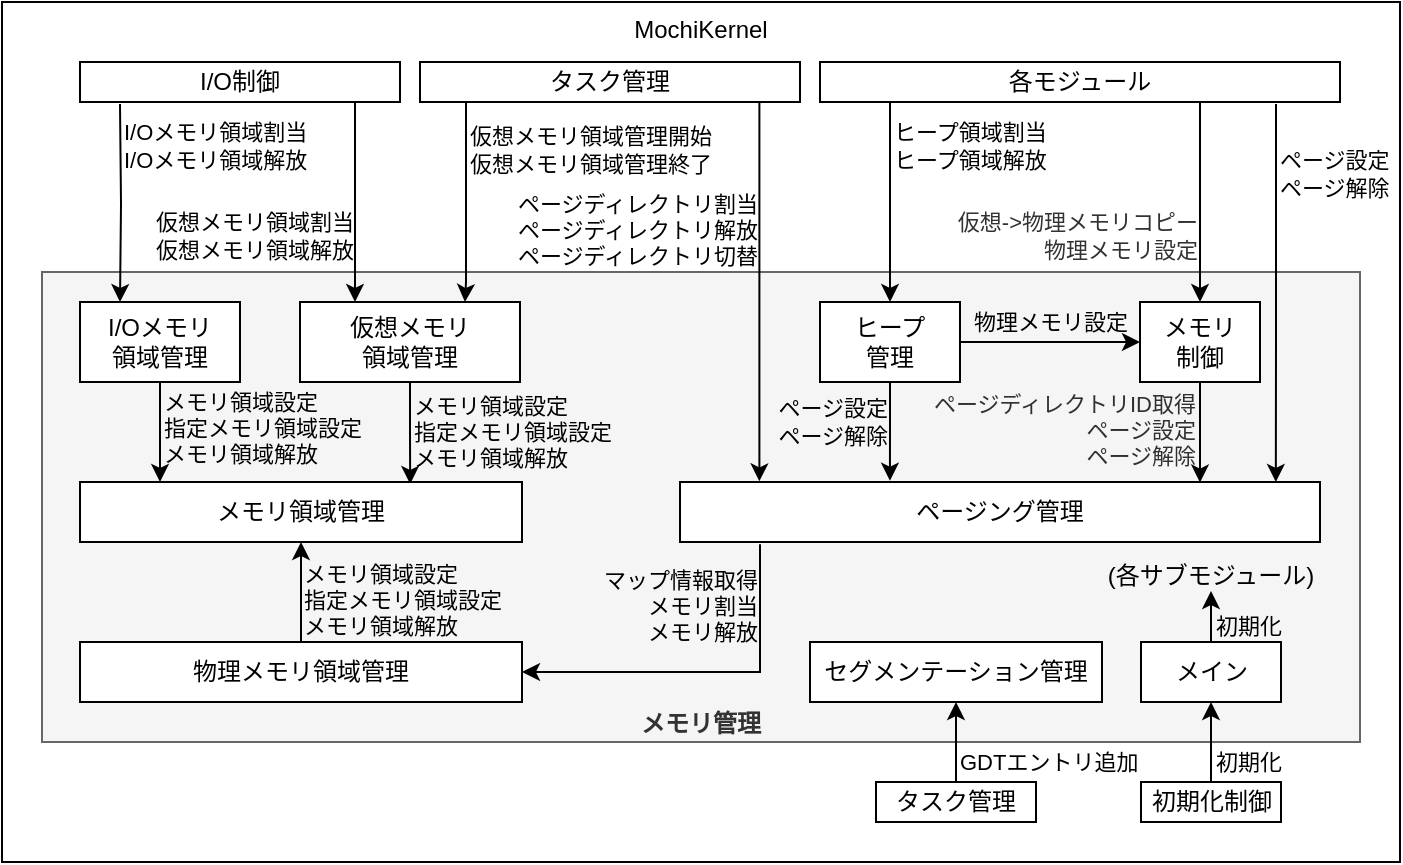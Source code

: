 <mxfile version="24.7.6">
  <diagram id="FoJYp8SGHwV1sO22x01K" name="Page-1">
    <mxGraphModel dx="1195" dy="1779" grid="1" gridSize="10" guides="1" tooltips="1" connect="1" arrows="1" fold="1" page="1" pageScale="1" pageWidth="827" pageHeight="1169" math="0" shadow="0">
      <root>
        <mxCell id="0" />
        <mxCell id="1" parent="0" />
        <mxCell id="kmjTzo5uZDzs071amDgh-1" value="MochiKernel" style="rounded=0;whiteSpace=wrap;html=1;verticalAlign=top;" parent="1" vertex="1">
          <mxGeometry x="60" y="-880" width="699" height="430" as="geometry" />
        </mxCell>
        <mxCell id="kmjTzo5uZDzs071amDgh-2" value="メモリ管理" style="rounded=0;whiteSpace=wrap;html=1;verticalAlign=bottom;fontStyle=1;fillColor=#f5f5f5;strokeColor=#666666;fontColor=#333333;" parent="1" vertex="1">
          <mxGeometry x="80" y="-745" width="659" height="235" as="geometry" />
        </mxCell>
        <mxCell id="tTIGoOZrCqbYwV9Eb-xu-4" value="ヒープ領域割当&lt;br&gt;ヒープ領域解放" style="edgeStyle=orthogonalEdgeStyle;rounded=0;orthogonalLoop=1;jettySize=auto;html=1;entryX=0.5;entryY=0;entryDx=0;entryDy=0;align=left;verticalAlign=middle;" parent="1" target="cX-9GvAJ7uHmKu8T5V0Z-7" edge="1">
          <mxGeometry x="-0.514" relative="1" as="geometry">
            <mxPoint x="506.514" y="-830" as="sourcePoint" />
            <Array as="points">
              <mxPoint x="504" y="-830" />
            </Array>
            <mxPoint as="offset" />
          </mxGeometry>
        </mxCell>
        <mxCell id="tTIGoOZrCqbYwV9Eb-xu-5" value="仮想メモリ領域管理開始&lt;br&gt;仮想メモリ領域管理終了" style="edgeStyle=orthogonalEdgeStyle;rounded=0;orthogonalLoop=1;jettySize=auto;html=1;align=left;verticalAlign=middle;exitX=0.25;exitY=1;exitDx=0;exitDy=0;entryX=0.75;entryY=0;entryDx=0;entryDy=0;" parent="1" source="tTIGoOZrCqbYwV9Eb-xu-20" target="cX-9GvAJ7uHmKu8T5V0Z-6" edge="1">
          <mxGeometry x="-0.224" relative="1" as="geometry">
            <mxPoint x="292" y="-740" as="targetPoint" />
            <Array as="points">
              <mxPoint x="292" y="-830" />
              <mxPoint x="292" y="-740" />
            </Array>
            <mxPoint as="offset" />
          </mxGeometry>
        </mxCell>
        <mxCell id="tTIGoOZrCqbYwV9Eb-xu-6" value="仮想-&amp;gt;物理メモリコピー&lt;br&gt;物理メモリ設定" style="edgeStyle=orthogonalEdgeStyle;rounded=0;orthogonalLoop=1;jettySize=auto;html=1;align=right;verticalAlign=middle;textOpacity=80;entryX=0.5;entryY=0;entryDx=0;entryDy=0;labelBackgroundColor=none;" parent="1" target="cX-9GvAJ7uHmKu8T5V0Z-5" edge="1">
          <mxGeometry x="0.368" relative="1" as="geometry">
            <mxPoint x="664" y="-830" as="sourcePoint" />
            <Array as="points">
              <mxPoint x="659" y="-830" />
            </Array>
            <mxPoint as="offset" />
          </mxGeometry>
        </mxCell>
        <mxCell id="tTIGoOZrCqbYwV9Eb-xu-7" value="&lt;span style=&quot;color: rgb(0 , 0 , 0) ; font-family: &amp;#34;helvetica&amp;#34; ; font-size: 11px ; font-style: normal ; font-weight: 400 ; letter-spacing: normal ; text-align: left ; text-indent: 0px ; text-transform: none ; word-spacing: 0px ; background-color: rgb(255 , 255 , 255) ; display: inline ; float: none&quot;&gt;I/Oメモリ領域割当&lt;/span&gt;&lt;br style=&quot;color: rgb(0 , 0 , 0) ; font-family: &amp;#34;helvetica&amp;#34; ; font-size: 11px ; font-style: normal ; font-weight: 400 ; letter-spacing: normal ; text-align: left ; text-indent: 0px ; text-transform: none ; word-spacing: 0px&quot;&gt;&lt;span style=&quot;color: rgb(0 , 0 , 0) ; font-family: &amp;#34;helvetica&amp;#34; ; font-size: 11px ; font-style: normal ; font-weight: 400 ; letter-spacing: normal ; text-align: left ; text-indent: 0px ; text-transform: none ; word-spacing: 0px ; background-color: rgb(255 , 255 , 255) ; display: inline ; float: none&quot;&gt;I/Oメモリ領域解放&lt;/span&gt;" style="edgeStyle=orthogonalEdgeStyle;rounded=0;orthogonalLoop=1;jettySize=auto;html=1;entryX=0.25;entryY=0;entryDx=0;entryDy=0;align=left;" parent="1" target="cX-9GvAJ7uHmKu8T5V0Z-8" edge="1">
          <mxGeometry x="-0.573" relative="1" as="geometry">
            <mxPoint x="119" y="-829" as="sourcePoint" />
            <Array as="points" />
            <mxPoint as="offset" />
          </mxGeometry>
        </mxCell>
        <mxCell id="tTIGoOZrCqbYwV9Eb-xu-17" value="ページ設定&lt;br&gt;ページ解除" style="edgeStyle=orthogonalEdgeStyle;rounded=0;orthogonalLoop=1;jettySize=auto;html=1;align=left;entryX=0.931;entryY=0;entryDx=0;entryDy=0;entryPerimeter=0;" parent="1" target="3-BPUUY52MVRkMOVyjyK-4" edge="1">
          <mxGeometry x="0.33" y="-90" relative="1" as="geometry">
            <mxPoint x="697" y="-829" as="sourcePoint" />
            <mxPoint x="779" y="-700" as="targetPoint" />
            <Array as="points">
              <mxPoint x="697" y="-710" />
              <mxPoint x="697" y="-710" />
            </Array>
            <mxPoint x="90" y="-90" as="offset" />
          </mxGeometry>
        </mxCell>
        <mxCell id="kmjTzo5uZDzs071amDgh-3" value="各モジュール" style="rounded=0;whiteSpace=wrap;html=1;fontStyle=0" parent="1" vertex="1">
          <mxGeometry x="469" y="-850" width="260" height="20" as="geometry" />
        </mxCell>
        <mxCell id="bw8a6MI67Tezkrzro-4j-2" value="初期化制御" style="rounded=0;whiteSpace=wrap;html=1;" parent="1" vertex="1">
          <mxGeometry x="629.5" y="-490" width="70" height="20" as="geometry" />
        </mxCell>
        <mxCell id="cX-9GvAJ7uHmKu8T5V0Z-1" value="メイン" style="rounded=0;whiteSpace=wrap;html=1;" parent="1" vertex="1">
          <mxGeometry x="629.5" y="-560" width="70" height="30" as="geometry" />
        </mxCell>
        <mxCell id="tTIGoOZrCqbYwV9Eb-xu-14" value="&lt;span style=&quot;color: rgb(0, 0, 0); font-size: 11px; font-style: normal; font-weight: 400; letter-spacing: normal; text-align: left; text-indent: 0px; text-transform: none; word-spacing: 0px; font-family: helvetica; display: inline; float: none;&quot;&gt;メモリ領域設定&lt;/span&gt;&lt;br style=&quot;color: rgb(0 , 0 , 0) ; font-size: 11px ; font-style: normal ; font-weight: 400 ; letter-spacing: normal ; text-align: left ; text-indent: 0px ; text-transform: none ; word-spacing: 0px ; font-family: &amp;quot;helvetica&amp;quot;&quot;&gt;&lt;span style=&quot;color: rgb(0, 0, 0); font-size: 11px; font-style: normal; font-weight: 400; letter-spacing: normal; text-align: left; text-indent: 0px; text-transform: none; word-spacing: 0px; font-family: helvetica; display: inline; float: none;&quot;&gt;指定メモリ領域設定&lt;/span&gt;&lt;br style=&quot;color: rgb(0 , 0 , 0) ; font-size: 11px ; font-style: normal ; font-weight: 400 ; letter-spacing: normal ; text-align: left ; text-indent: 0px ; text-transform: none ; word-spacing: 0px ; font-family: &amp;quot;helvetica&amp;quot;&quot;&gt;&lt;span style=&quot;color: rgb(0, 0, 0); font-size: 11px; font-style: normal; font-weight: 400; letter-spacing: normal; text-align: left; text-indent: 0px; text-transform: none; word-spacing: 0px; font-family: helvetica; display: inline; float: none;&quot;&gt;メモリ領域解放&lt;/span&gt;" style="edgeStyle=orthogonalEdgeStyle;rounded=0;orthogonalLoop=1;jettySize=auto;html=1;entryX=0.5;entryY=1;entryDx=0;entryDy=0;align=left;labelBackgroundColor=none;" parent="1" source="cX-9GvAJ7uHmKu8T5V0Z-3" target="cX-9GvAJ7uHmKu8T5V0Z-10" edge="1">
          <mxGeometry x="-0.16" y="1" relative="1" as="geometry">
            <mxPoint as="offset" />
          </mxGeometry>
        </mxCell>
        <mxCell id="cX-9GvAJ7uHmKu8T5V0Z-3" value="物理メモリ領域管理" style="rounded=0;whiteSpace=wrap;html=1;" parent="1" vertex="1">
          <mxGeometry x="99" y="-560" width="221" height="30" as="geometry" />
        </mxCell>
        <mxCell id="tTIGoOZrCqbYwV9Eb-xu-9" value="&lt;span style=&quot;color: rgb(0, 0, 0); font-family: helvetica; font-size: 11px; font-style: normal; font-weight: 400; letter-spacing: normal; text-indent: 0px; text-transform: none; word-spacing: 0px; display: inline; float: none;&quot;&gt;ページディレクトリID取得&lt;/span&gt;&lt;br style=&quot;color: rgb(0, 0, 0); font-family: helvetica; font-size: 11px; font-style: normal; font-weight: 400; letter-spacing: normal; text-indent: 0px; text-transform: none; word-spacing: 0px;&quot;&gt;&lt;span style=&quot;color: rgb(0, 0, 0); font-family: helvetica; font-size: 11px; font-style: normal; font-weight: 400; letter-spacing: normal; text-indent: 0px; text-transform: none; word-spacing: 0px; display: inline; float: none;&quot;&gt;ページ設定&lt;/span&gt;&lt;br style=&quot;color: rgb(0, 0, 0); font-family: helvetica; font-size: 11px; font-style: normal; font-weight: 400; letter-spacing: normal; text-indent: 0px; text-transform: none; word-spacing: 0px;&quot;&gt;&lt;div style=&quot;color: rgb(0, 0, 0); font-family: helvetica; font-size: 11px; font-style: normal; font-weight: 400; letter-spacing: normal; text-indent: 0px; text-transform: none; word-spacing: 0px;&quot;&gt;ページ解除&lt;/div&gt;" style="edgeStyle=orthogonalEdgeStyle;rounded=0;orthogonalLoop=1;jettySize=auto;html=1;align=right;textOpacity=80;exitX=0.5;exitY=1;exitDx=0;exitDy=0;entryX=0.814;entryY=0.011;entryDx=0;entryDy=0;entryPerimeter=0;labelBackgroundColor=none;" parent="1" source="cX-9GvAJ7uHmKu8T5V0Z-5" target="3-BPUUY52MVRkMOVyjyK-4" edge="1">
          <mxGeometry x="-0.069" y="-1" relative="1" as="geometry">
            <mxPoint x="769" y="-650" as="targetPoint" />
            <Array as="points">
              <mxPoint x="659" y="-640" />
            </Array>
            <mxPoint as="offset" />
          </mxGeometry>
        </mxCell>
        <mxCell id="cX-9GvAJ7uHmKu8T5V0Z-5" value="メモリ&lt;br&gt;制御" style="rounded=0;whiteSpace=wrap;html=1;" parent="1" vertex="1">
          <mxGeometry x="629" y="-730" width="60" height="40" as="geometry" />
        </mxCell>
        <mxCell id="tTIGoOZrCqbYwV9Eb-xu-13" value="&lt;span style=&quot;color: rgb(0, 0, 0); font-family: helvetica; font-size: 11px; font-style: normal; font-weight: 400; letter-spacing: normal; text-align: left; text-indent: 0px; text-transform: none; word-spacing: 0px; display: inline; float: none;&quot;&gt;メモリ領域設定&lt;/span&gt;&lt;br style=&quot;color: rgb(0 , 0 , 0) ; font-family: &amp;quot;helvetica&amp;quot; ; font-size: 11px ; font-style: normal ; font-weight: 400 ; letter-spacing: normal ; text-align: left ; text-indent: 0px ; text-transform: none ; word-spacing: 0px&quot;&gt;&lt;span style=&quot;color: rgb(0, 0, 0); font-family: helvetica; font-size: 11px; font-style: normal; font-weight: 400; letter-spacing: normal; text-align: left; text-indent: 0px; text-transform: none; word-spacing: 0px; display: inline; float: none;&quot;&gt;指定メモリ領域設定&lt;/span&gt;&lt;br style=&quot;color: rgb(0 , 0 , 0) ; font-family: &amp;quot;helvetica&amp;quot; ; font-size: 11px ; font-style: normal ; font-weight: 400 ; letter-spacing: normal ; text-align: left ; text-indent: 0px ; text-transform: none ; word-spacing: 0px&quot;&gt;&lt;span style=&quot;color: rgb(0, 0, 0); font-family: helvetica; font-size: 11px; font-style: normal; font-weight: 400; letter-spacing: normal; text-align: left; text-indent: 0px; text-transform: none; word-spacing: 0px; display: inline; float: none;&quot;&gt;メモリ領域解放&lt;/span&gt;" style="edgeStyle=orthogonalEdgeStyle;rounded=0;orthogonalLoop=1;jettySize=auto;html=1;entryX=0.747;entryY=0.033;entryDx=0;entryDy=0;align=left;labelBackgroundColor=none;entryPerimeter=0;" parent="1" source="cX-9GvAJ7uHmKu8T5V0Z-6" target="cX-9GvAJ7uHmKu8T5V0Z-10" edge="1">
          <mxGeometry x="-0.019" relative="1" as="geometry">
            <Array as="points">
              <mxPoint x="264" y="-665" />
              <mxPoint x="264" y="-665" />
            </Array>
            <mxPoint as="offset" />
          </mxGeometry>
        </mxCell>
        <mxCell id="cX-9GvAJ7uHmKu8T5V0Z-6" value="仮想メモリ&lt;br&gt;領域管理" style="rounded=0;whiteSpace=wrap;html=1;" parent="1" vertex="1">
          <mxGeometry x="209" y="-730" width="110" height="40" as="geometry" />
        </mxCell>
        <mxCell id="jAtvSdH1QEnc2vv4k6M3-2" value="物理メモリ設定" style="edgeStyle=orthogonalEdgeStyle;rounded=0;orthogonalLoop=1;jettySize=auto;html=1;entryX=0;entryY=0.5;entryDx=0;entryDy=0;align=center;verticalAlign=bottom;labelBackgroundColor=none;" parent="1" source="cX-9GvAJ7uHmKu8T5V0Z-7" target="cX-9GvAJ7uHmKu8T5V0Z-5" edge="1">
          <mxGeometry x="-0.012" y="1" relative="1" as="geometry">
            <mxPoint as="offset" />
          </mxGeometry>
        </mxCell>
        <mxCell id="tTIGoOZrCqbYwV9Eb-xu-8" value="&lt;font face=&quot;helvetica&quot;&gt;ページ設定&lt;/font&gt;&lt;div&gt;&lt;font face=&quot;helvetica&quot;&gt;ページ解除&lt;/font&gt;&lt;/div&gt;" style="edgeStyle=orthogonalEdgeStyle;rounded=0;orthogonalLoop=1;jettySize=auto;html=1;align=right;exitX=0.5;exitY=1;exitDx=0;exitDy=0;entryX=0.328;entryY=-0.022;entryDx=0;entryDy=0;entryPerimeter=0;labelBackgroundColor=none;" parent="1" source="cX-9GvAJ7uHmKu8T5V0Z-7" target="3-BPUUY52MVRkMOVyjyK-4" edge="1">
          <mxGeometry x="-0.189" relative="1" as="geometry">
            <mxPoint x="506.514" y="-640" as="targetPoint" />
            <Array as="points">
              <mxPoint x="504" y="-670" />
              <mxPoint x="504" y="-670" />
            </Array>
            <mxPoint as="offset" />
          </mxGeometry>
        </mxCell>
        <mxCell id="cX-9GvAJ7uHmKu8T5V0Z-7" value="ヒープ&lt;br&gt;管理" style="rounded=0;whiteSpace=wrap;html=1;" parent="1" vertex="1">
          <mxGeometry x="469" y="-730" width="70" height="40" as="geometry" />
        </mxCell>
        <mxCell id="tTIGoOZrCqbYwV9Eb-xu-12" value="メモリ領域設定&lt;br&gt;指定メモリ領域設定&lt;br&gt;メモリ領域解放" style="edgeStyle=orthogonalEdgeStyle;rounded=0;orthogonalLoop=1;jettySize=auto;html=1;align=left;labelBackgroundColor=none;" parent="1" source="cX-9GvAJ7uHmKu8T5V0Z-8" edge="1">
          <mxGeometry x="-0.078" relative="1" as="geometry">
            <mxPoint x="139" y="-640" as="targetPoint" />
            <Array as="points">
              <mxPoint x="139" y="-640" />
            </Array>
            <mxPoint as="offset" />
          </mxGeometry>
        </mxCell>
        <mxCell id="cX-9GvAJ7uHmKu8T5V0Z-8" value="I/Oメモリ&lt;br&gt;領域管理" style="rounded=0;whiteSpace=wrap;html=1;" parent="1" vertex="1">
          <mxGeometry x="99" y="-730" width="80" height="40" as="geometry" />
        </mxCell>
        <mxCell id="cX-9GvAJ7uHmKu8T5V0Z-9" value="セグメンテーション管理" style="rounded=0;whiteSpace=wrap;html=1;" parent="1" vertex="1">
          <mxGeometry x="464" y="-560" width="146" height="30" as="geometry" />
        </mxCell>
        <mxCell id="cX-9GvAJ7uHmKu8T5V0Z-10" value="メモリ領域管理" style="rounded=0;whiteSpace=wrap;html=1;" parent="1" vertex="1">
          <mxGeometry x="99" y="-640" width="221" height="30" as="geometry" />
        </mxCell>
        <mxCell id="3-BPUUY52MVRkMOVyjyK-3" value="初期化" style="endArrow=classic;html=1;align=left;entryX=0.5;entryY=1;entryDx=0;entryDy=0;exitX=0.5;exitY=0;exitDx=0;exitDy=0;verticalAlign=middle;labelBackgroundColor=none;" parent="1" source="bw8a6MI67Tezkrzro-4j-2" target="cX-9GvAJ7uHmKu8T5V0Z-1" edge="1">
          <mxGeometry x="-0.5" width="50" height="50" relative="1" as="geometry">
            <mxPoint x="719" y="-495" as="sourcePoint" />
            <mxPoint x="769" y="-545" as="targetPoint" />
            <mxPoint as="offset" />
          </mxGeometry>
        </mxCell>
        <mxCell id="tTIGoOZrCqbYwV9Eb-xu-10" value="&lt;span style=&quot;color: rgb(0, 0, 0); font-family: helvetica; font-size: 11px; font-style: normal; font-weight: 400; letter-spacing: normal; text-indent: 0px; text-transform: none; word-spacing: 0px; display: inline; float: none;&quot;&gt;マップ情報取得&lt;/span&gt;&lt;br style=&quot;color: rgb(0, 0, 0); font-family: helvetica; font-size: 11px; font-style: normal; font-weight: 400; letter-spacing: normal; text-indent: 0px; text-transform: none; word-spacing: 0px;&quot;&gt;&lt;span style=&quot;color: rgb(0, 0, 0); font-family: helvetica; font-size: 11px; font-style: normal; font-weight: 400; letter-spacing: normal; text-indent: 0px; text-transform: none; word-spacing: 0px; display: inline; float: none;&quot;&gt;メモリ割当&lt;/span&gt;&lt;br style=&quot;color: rgb(0, 0, 0); font-family: helvetica; font-size: 11px; font-style: normal; font-weight: 400; letter-spacing: normal; text-indent: 0px; text-transform: none; word-spacing: 0px;&quot;&gt;&lt;span style=&quot;color: rgb(0, 0, 0); font-family: helvetica; font-size: 11px; font-style: normal; font-weight: 400; letter-spacing: normal; text-indent: 0px; text-transform: none; word-spacing: 0px; display: inline; float: none;&quot;&gt;メモリ解放&lt;/span&gt;" style="edgeStyle=orthogonalEdgeStyle;rounded=0;orthogonalLoop=1;jettySize=auto;html=1;align=right;exitX=0.125;exitY=1.036;exitDx=0;exitDy=0;entryX=1;entryY=0.5;entryDx=0;entryDy=0;exitPerimeter=0;labelBackgroundColor=none;" parent="1" source="3-BPUUY52MVRkMOVyjyK-4" target="cX-9GvAJ7uHmKu8T5V0Z-3" edge="1">
          <mxGeometry x="-0.667" relative="1" as="geometry">
            <Array as="points">
              <mxPoint x="439" y="-545" />
            </Array>
            <mxPoint as="offset" />
          </mxGeometry>
        </mxCell>
        <mxCell id="3-BPUUY52MVRkMOVyjyK-4" value="ページング管理" style="rounded=0;whiteSpace=wrap;html=1;" parent="1" vertex="1">
          <mxGeometry x="399" y="-640" width="320" height="30" as="geometry" />
        </mxCell>
        <mxCell id="3-BPUUY52MVRkMOVyjyK-6" value="初期化" style="endArrow=classic;html=1;align=left;verticalAlign=middle;labelBackgroundColor=none;" parent="1" source="cX-9GvAJ7uHmKu8T5V0Z-1" target="3-BPUUY52MVRkMOVyjyK-7" edge="1">
          <mxGeometry x="-0.333" width="50" height="50" relative="1" as="geometry">
            <mxPoint x="649" y="-540" as="sourcePoint" />
            <mxPoint x="769.12" y="-554.92" as="targetPoint" />
            <mxPoint as="offset" />
          </mxGeometry>
        </mxCell>
        <mxCell id="3-BPUUY52MVRkMOVyjyK-7" value="(各サブモジュール)" style="text;html=1;strokeColor=none;fillColor=none;align=center;verticalAlign=middle;whiteSpace=wrap;rounded=0;" parent="1" vertex="1">
          <mxGeometry x="610" y="-600" width="109" height="14.5" as="geometry" />
        </mxCell>
        <mxCell id="tTIGoOZrCqbYwV9Eb-xu-19" value="&lt;span style=&quot;color: rgb(0, 0, 0); font-family: helvetica; font-size: 11px; font-style: normal; font-weight: 400; letter-spacing: normal; text-indent: 0px; text-transform: none; word-spacing: 0px; display: inline; float: none;&quot;&gt;仮想メモリ領域割当&lt;/span&gt;&lt;br style=&quot;color: rgb(0 , 0 , 0) ; font-family: &amp;quot;helvetica&amp;quot; ; font-size: 11px ; font-style: normal ; font-weight: 400 ; letter-spacing: normal ; text-indent: 0px ; text-transform: none ; word-spacing: 0px&quot;&gt;&lt;span style=&quot;color: rgb(0, 0, 0); font-family: helvetica; font-size: 11px; font-style: normal; font-weight: 400; letter-spacing: normal; text-indent: 0px; text-transform: none; word-spacing: 0px; display: inline; float: none;&quot;&gt;仮想メモリ領域解放&lt;/span&gt;" style="edgeStyle=orthogonalEdgeStyle;rounded=0;orthogonalLoop=1;jettySize=auto;html=1;entryX=0.25;entryY=0;entryDx=0;entryDy=0;align=right;labelBackgroundColor=none;" parent="1" source="tTIGoOZrCqbYwV9Eb-xu-18" target="cX-9GvAJ7uHmKu8T5V0Z-6" edge="1">
          <mxGeometry x="0.333" relative="1" as="geometry">
            <Array as="points">
              <mxPoint x="237" y="-740" />
            </Array>
            <mxPoint as="offset" />
          </mxGeometry>
        </mxCell>
        <mxCell id="tTIGoOZrCqbYwV9Eb-xu-18" value="I/O制御" style="rounded=0;whiteSpace=wrap;html=1;fontStyle=0" parent="1" vertex="1">
          <mxGeometry x="99" y="-850" width="160" height="20" as="geometry" />
        </mxCell>
        <mxCell id="tTIGoOZrCqbYwV9Eb-xu-21" value="&lt;span style=&quot;color: rgb(0 , 0 , 0) ; font-family: &amp;quot;helvetica&amp;quot; ; font-size: 11px ; font-style: normal ; font-weight: 400 ; letter-spacing: normal ; text-align: right ; text-indent: 0px ; text-transform: none ; word-spacing: 0px&quot;&gt;ページディレクトリ割当&lt;/span&gt;&lt;br style=&quot;color: rgb(0 , 0 , 0) ; font-family: &amp;quot;helvetica&amp;quot; ; font-size: 11px ; font-style: normal ; font-weight: 400 ; letter-spacing: normal ; text-align: right ; text-indent: 0px ; text-transform: none ; word-spacing: 0px&quot;&gt;&lt;span style=&quot;color: rgb(0 , 0 , 0) ; font-family: &amp;quot;helvetica&amp;quot; ; font-size: 11px ; font-style: normal ; font-weight: 400 ; letter-spacing: normal ; text-align: right ; text-indent: 0px ; text-transform: none ; word-spacing: 0px&quot;&gt;ページディレクトリ解放&lt;/span&gt;&lt;br style=&quot;color: rgb(0 , 0 , 0) ; font-family: &amp;quot;helvetica&amp;quot; ; font-size: 11px ; font-style: normal ; font-weight: 400 ; letter-spacing: normal ; text-align: right ; text-indent: 0px ; text-transform: none ; word-spacing: 0px&quot;&gt;&lt;span style=&quot;color: rgb(0 , 0 , 0) ; font-family: &amp;quot;helvetica&amp;quot; ; font-size: 11px ; font-style: normal ; font-weight: 400 ; letter-spacing: normal ; text-align: right ; text-indent: 0px ; text-transform: none ; word-spacing: 0px&quot;&gt;ページディレクトリ切替&lt;/span&gt;" style="edgeStyle=orthogonalEdgeStyle;rounded=0;orthogonalLoop=1;jettySize=auto;html=1;align=right;entryX=0.124;entryY=-0.011;entryDx=0;entryDy=0;entryPerimeter=0;labelBackgroundColor=none;" parent="1" source="tTIGoOZrCqbYwV9Eb-xu-20" target="3-BPUUY52MVRkMOVyjyK-4" edge="1">
          <mxGeometry x="-0.332" relative="1" as="geometry">
            <mxPoint x="439" y="-649" as="targetPoint" />
            <Array as="points">
              <mxPoint x="439" y="-650" />
            </Array>
            <mxPoint as="offset" />
          </mxGeometry>
        </mxCell>
        <mxCell id="tTIGoOZrCqbYwV9Eb-xu-20" value="タスク管理" style="rounded=0;whiteSpace=wrap;html=1;fontStyle=0" parent="1" vertex="1">
          <mxGeometry x="269" y="-850" width="190" height="20" as="geometry" />
        </mxCell>
        <mxCell id="dNzn62z3PuZ-VgO7Kbtw-2" value="GDTエントリ追加" style="edgeStyle=orthogonalEdgeStyle;rounded=0;orthogonalLoop=1;jettySize=auto;html=1;entryX=0.5;entryY=1;entryDx=0;entryDy=0;align=left;labelBackgroundColor=none;" parent="1" source="dNzn62z3PuZ-VgO7Kbtw-1" target="cX-9GvAJ7uHmKu8T5V0Z-9" edge="1">
          <mxGeometry x="-0.5" relative="1" as="geometry">
            <mxPoint as="offset" />
          </mxGeometry>
        </mxCell>
        <mxCell id="dNzn62z3PuZ-VgO7Kbtw-1" value="タスク管理" style="rounded=0;whiteSpace=wrap;html=1;" parent="1" vertex="1">
          <mxGeometry x="497" y="-490" width="80" height="20" as="geometry" />
        </mxCell>
      </root>
    </mxGraphModel>
  </diagram>
</mxfile>
